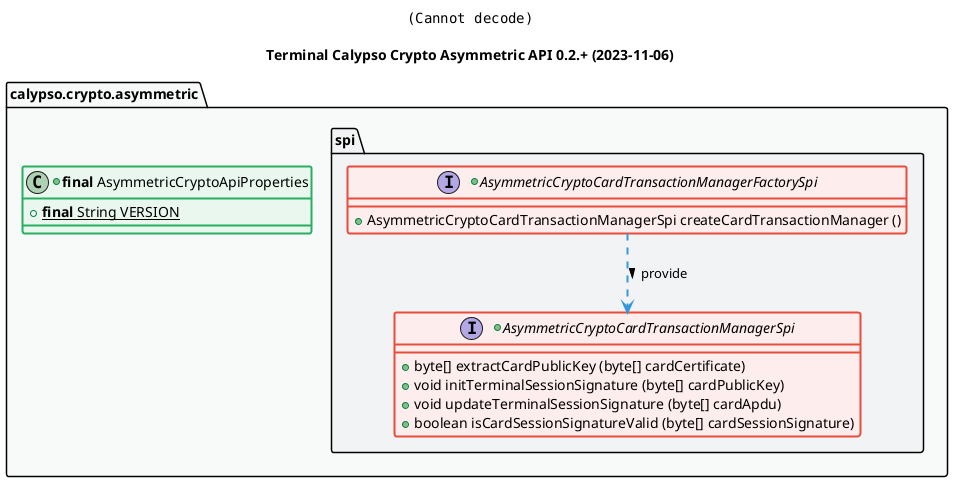 @startuml
title
    <img:../assets/logo.svg{scale=0.2}>

    Terminal Calypso Crypto Asymmetric API 0.2.+ (2023-11-06)
end title

' == THEME ==

'Couleurs issues de : https://htmlcolorcodes.com/fr/tableau-de-couleur/tableau-de-couleur-design-plat/
!define C_GREY1 F8F9F9
!define C_GREY2 F2F3F4
!define C_GREY3 E5E7E9
!define C_GREY4 D7DBDD
!define C_GREY5 CACFD2
!define C_GREY6 BDC3C7
!define C_LINK 3498DB
!define C_USE 27AE60
!define C_THROW 2C3E50

' -- Styles that don't work with new version of plantuml --
skinparam stereotypeABorderColor #A9DCDF
skinparam stereotypeIBorderColor #B4A7E5
skinparam stereotypeCBorderColor #ADD1B2
skinparam stereotypeEBorderColor #EB93DF
' -- END --

skinparam ClassBorderThickness 2
skinparam ArrowThickness 2

' Yellow
skinparam ClassBackgroundColor #FEFECE
skinparam ClassBorderColor #D4AC0D
' Red
skinparam ClassBackgroundColor<<red>> #FDEDEC
skinparam ClassBorderColor<<red>> #E74C3C
hide <<red>> stereotype
' Purple
skinparam ClassBackgroundColor<<purple>> #F4ECF7
skinparam ClassBorderColor<<purple>> #8E44AD
hide <<purple>> stereotype
' blue
skinparam ClassBackgroundColor<<blue>> #EBF5FB
skinparam ClassBorderColor<<blue>> #3498DB
hide <<blue>> stereotype
' Green
skinparam ClassBackgroundColor<<green>> #E9F7EF
skinparam ClassBorderColor<<green>> #27AE60
hide <<green>> stereotype
' Grey
skinparam ClassBackgroundColor<<grey>> #EAECEE
skinparam ClassBorderColor<<grey>> #2C3E50
hide <<grey>> stereotype

' == CONTENT ==

package "calypso.crypto.asymmetric" as api {
    +class "**final** AsymmetricCryptoApiProperties" as ApiProperties <<green>> {
        +{static} **final** String VERSION
    }
    package spi {
        +interface AsymmetricCryptoCardTransactionManagerFactorySpi <<red>> {
            +AsymmetricCryptoCardTransactionManagerSpi createCardTransactionManager ()
        }
        +interface AsymmetricCryptoCardTransactionManagerSpi <<red>> {
            +byte[] extractCardPublicKey (byte[] cardCertificate)
            +void initTerminalSessionSignature (byte[] cardPublicKey)
            +void updateTerminalSessionSignature (byte[] cardApdu)
            +boolean isCardSessionSignatureValid (byte[] cardSessionSignature)
        }
    }
}

' Associations

AsymmetricCryptoCardTransactionManagerFactorySpi ..> AsymmetricCryptoCardTransactionManagerSpi #C_LINK : provide >

' == LAYOUT ==

'CardSecuritySetting -[hidden]- CalypsoSam

' == STYLE ==

package api #C_GREY1 {}
package api.spi #C_GREY2 {}

@enduml